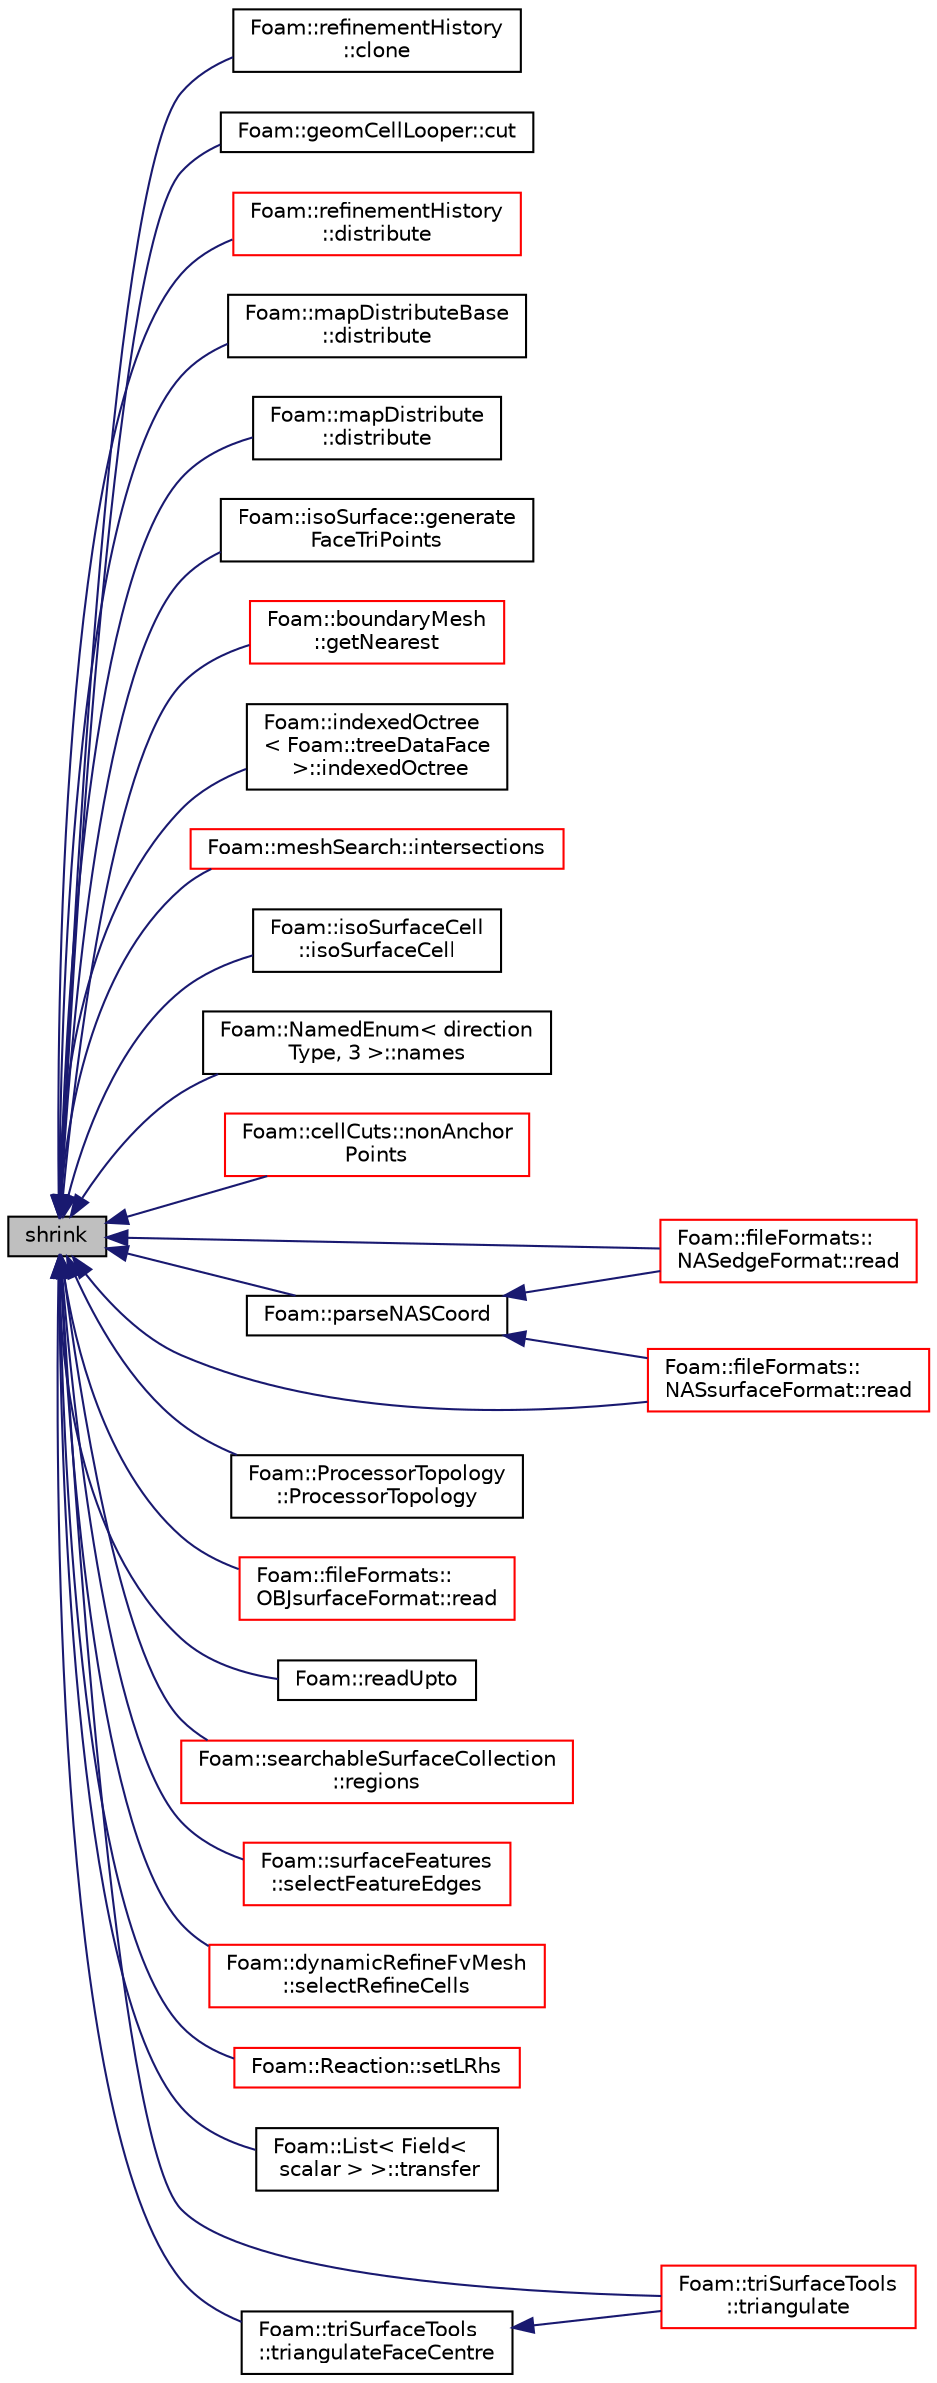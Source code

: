 digraph "shrink"
{
  bgcolor="transparent";
  edge [fontname="Helvetica",fontsize="10",labelfontname="Helvetica",labelfontsize="10"];
  node [fontname="Helvetica",fontsize="10",shape=record];
  rankdir="LR";
  Node608 [label="shrink",height=0.2,width=0.4,color="black", fillcolor="grey75", style="filled", fontcolor="black"];
  Node608 -> Node609 [dir="back",color="midnightblue",fontsize="10",style="solid",fontname="Helvetica"];
  Node609 [label="Foam::refinementHistory\l::clone",height=0.2,width=0.4,color="black",URL="$a22421.html#ad10874ec83b0e1df493e44a5158eb8cd",tooltip="Low level clone. "];
  Node608 -> Node610 [dir="back",color="midnightblue",fontsize="10",style="solid",fontname="Helvetica"];
  Node610 [label="Foam::geomCellLooper::cut",height=0.2,width=0.4,color="black",URL="$a22221.html#a9fefde55fc93b9e9f0320e02da054c64",tooltip="Same but now also base point of cut provided (instead of always. "];
  Node608 -> Node611 [dir="back",color="midnightblue",fontsize="10",style="solid",fontname="Helvetica"];
  Node611 [label="Foam::refinementHistory\l::distribute",height=0.2,width=0.4,color="red",URL="$a22421.html#a6be2dc3eb1d541aeb83ee0a2adcc0556",tooltip="Update local numbering for mesh redistribution. "];
  Node608 -> Node626 [dir="back",color="midnightblue",fontsize="10",style="solid",fontname="Helvetica"];
  Node626 [label="Foam::mapDistributeBase\l::distribute",height=0.2,width=0.4,color="black",URL="$a28525.html#a473017baf6d2a14b1124ec63e03ba370",tooltip="Distribute data using default commsType. "];
  Node608 -> Node627 [dir="back",color="midnightblue",fontsize="10",style="solid",fontname="Helvetica"];
  Node627 [label="Foam::mapDistribute\l::distribute",height=0.2,width=0.4,color="black",URL="$a28513.html#a2e6c96f73d361ba683f7f8800a448151",tooltip="Distribute data using default commsType. "];
  Node608 -> Node628 [dir="back",color="midnightblue",fontsize="10",style="solid",fontname="Helvetica"];
  Node628 [label="Foam::isoSurface::generate\lFaceTriPoints",height=0.2,width=0.4,color="black",URL="$a30621.html#a1034457d125c8730a27303a7db39b6e5"];
  Node608 -> Node629 [dir="back",color="midnightblue",fontsize="10",style="solid",fontname="Helvetica"];
  Node629 [label="Foam::boundaryMesh\l::getNearest",height=0.2,width=0.4,color="red",URL="$a22169.html#a7cfb30aa0fa4868d8a08ec928d0c1315",tooltip="Get bMesh index of nearest face for every boundary face in. "];
  Node608 -> Node632 [dir="back",color="midnightblue",fontsize="10",style="solid",fontname="Helvetica"];
  Node632 [label="Foam::indexedOctree\l\< Foam::treeDataFace\l \>::indexedOctree",height=0.2,width=0.4,color="black",URL="$a26157.html#a7cafaee8b342fe6c0f4fddd6b0e8cb59",tooltip="Construct from shapes. "];
  Node608 -> Node633 [dir="back",color="midnightblue",fontsize="10",style="solid",fontname="Helvetica"];
  Node633 [label="Foam::meshSearch::intersections",height=0.2,width=0.4,color="red",URL="$a26249.html#a65e0e8fe8652ef5a550714155f183668",tooltip="Find all intersections of boundary within segment pStart .. pEnd. "];
  Node608 -> Node646 [dir="back",color="midnightblue",fontsize="10",style="solid",fontname="Helvetica"];
  Node646 [label="Foam::isoSurfaceCell\l::isoSurfaceCell",height=0.2,width=0.4,color="black",URL="$a30625.html#a493a4ed208fd259e349c3f01290ccccc",tooltip="Construct from dictionary. "];
  Node608 -> Node641 [dir="back",color="midnightblue",fontsize="10",style="solid",fontname="Helvetica"];
  Node641 [label="Foam::NamedEnum\< direction\lType, 3 \>::names",height=0.2,width=0.4,color="black",URL="$a27113.html#a7350da3a0edd92cd11e6c479c9967dc8"];
  Node608 -> Node647 [dir="back",color="midnightblue",fontsize="10",style="solid",fontname="Helvetica"];
  Node647 [label="Foam::cellCuts::nonAnchor\lPoints",height=0.2,width=0.4,color="red",URL="$a22213.html#a99cdc1288c329f2654ead522706957a6",tooltip="Invert anchor point selection. "];
  Node608 -> Node656 [dir="back",color="midnightblue",fontsize="10",style="solid",fontname="Helvetica"];
  Node656 [label="Foam::parseNASCoord",height=0.2,width=0.4,color="black",URL="$a21851.html#a663c47a91dbc4b5b9064c385189002be"];
  Node656 -> Node657 [dir="back",color="midnightblue",fontsize="10",style="solid",fontname="Helvetica"];
  Node657 [label="Foam::fileFormats::\lNASedgeFormat::read",height=0.2,width=0.4,color="red",URL="$a22533.html#a464ebd67acbdff0014d4dae69e3ec4be",tooltip="Read from a file. "];
  Node656 -> Node660 [dir="back",color="midnightblue",fontsize="10",style="solid",fontname="Helvetica"];
  Node660 [label="Foam::fileFormats::\lNASsurfaceFormat::read",height=0.2,width=0.4,color="red",URL="$a30861.html#a464ebd67acbdff0014d4dae69e3ec4be",tooltip="Read from a file. "];
  Node608 -> Node663 [dir="back",color="midnightblue",fontsize="10",style="solid",fontname="Helvetica"];
  Node663 [label="Foam::ProcessorTopology\l::ProcessorTopology",height=0.2,width=0.4,color="black",URL="$a28769.html#aba0a7532b5920d3cc1daae3785a86ea5",tooltip="Construct from boundaryMesh. "];
  Node608 -> Node657 [dir="back",color="midnightblue",fontsize="10",style="solid",fontname="Helvetica"];
  Node608 -> Node664 [dir="back",color="midnightblue",fontsize="10",style="solid",fontname="Helvetica"];
  Node664 [label="Foam::fileFormats::\lOBJsurfaceFormat::read",height=0.2,width=0.4,color="red",URL="$a30869.html#a464ebd67acbdff0014d4dae69e3ec4be",tooltip="Read from file. "];
  Node608 -> Node660 [dir="back",color="midnightblue",fontsize="10",style="solid",fontname="Helvetica"];
  Node608 -> Node667 [dir="back",color="midnightblue",fontsize="10",style="solid",fontname="Helvetica"];
  Node667 [label="Foam::readUpto",height=0.2,width=0.4,color="black",URL="$a21851.html#adebc6d49ebf4c5b9e97e0e2f96d4c493"];
  Node608 -> Node668 [dir="back",color="midnightblue",fontsize="10",style="solid",fontname="Helvetica"];
  Node668 [label="Foam::searchableSurfaceCollection\l::regions",height=0.2,width=0.4,color="red",URL="$a26377.html#ab9fb56ec22f93cbc341f0b051e83f872",tooltip="Names of regions. "];
  Node608 -> Node670 [dir="back",color="midnightblue",fontsize="10",style="solid",fontname="Helvetica"];
  Node670 [label="Foam::surfaceFeatures\l::selectFeatureEdges",height=0.2,width=0.4,color="red",URL="$a26645.html#a264fb63fc64f4f9c94b42cafc8822897",tooltip="Helper function: select a subset of featureEdges_. "];
  Node608 -> Node673 [dir="back",color="midnightblue",fontsize="10",style="solid",fontname="Helvetica"];
  Node673 [label="Foam::dynamicRefineFvMesh\l::selectRefineCells",height=0.2,width=0.4,color="red",URL="$a22109.html#af10d75dd74d1a863c31d3710f02bd162",tooltip="Subset candidate cells for refinement. "];
  Node608 -> Node679 [dir="back",color="midnightblue",fontsize="10",style="solid",fontname="Helvetica"];
  Node679 [label="Foam::Reaction::setLRhs",height=0.2,width=0.4,color="red",URL="$a31677.html#a5ff69c41b3345ee1f99e8bf85967b433",tooltip="Construct the left- and right-hand-side reaction coefficients. "];
  Node608 -> Node682 [dir="back",color="midnightblue",fontsize="10",style="solid",fontname="Helvetica"];
  Node682 [label="Foam::List\< Field\<\l scalar \> \>::transfer",height=0.2,width=0.4,color="black",URL="$a26833.html#a34794c2764b2d8c8a89cc382a070da2d",tooltip="Transfer the contents of the argument List into this list. "];
  Node608 -> Node683 [dir="back",color="midnightblue",fontsize="10",style="solid",fontname="Helvetica"];
  Node683 [label="Foam::triSurfaceTools\l::triangulate",height=0.2,width=0.4,color="red",URL="$a26673.html#abc610083203403b6a9406e6d0206150e",tooltip="Simple triangulation of (selected patches of) boundaryMesh. Needs. "];
  Node608 -> Node691 [dir="back",color="midnightblue",fontsize="10",style="solid",fontname="Helvetica"];
  Node691 [label="Foam::triSurfaceTools\l::triangulateFaceCentre",height=0.2,width=0.4,color="black",URL="$a26673.html#abf2be73c84828e0d5db6921bf8b57353",tooltip="Face-centre triangulation of (selected patches of) boundaryMesh. "];
  Node691 -> Node683 [dir="back",color="midnightblue",fontsize="10",style="solid",fontname="Helvetica"];
}
